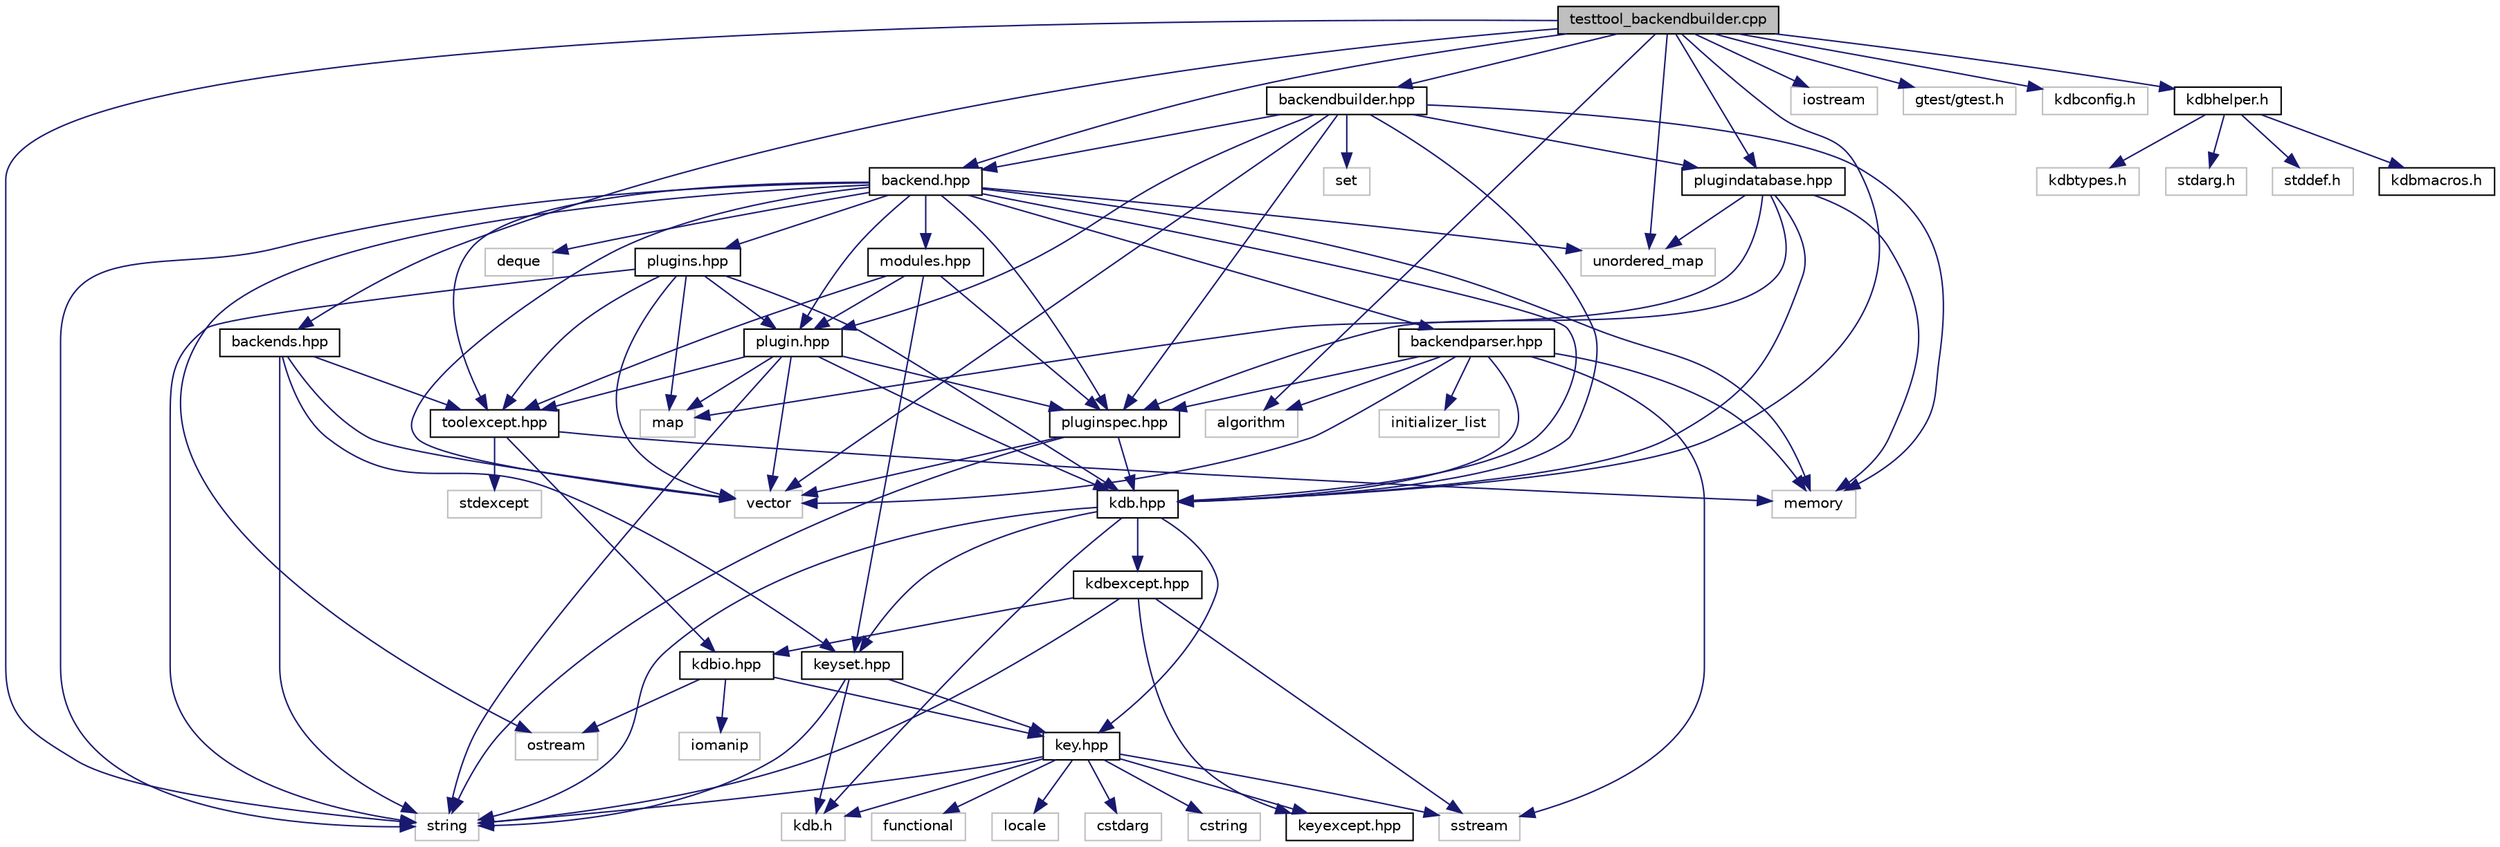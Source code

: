 digraph "testtool_backendbuilder.cpp"
{
 // LATEX_PDF_SIZE
  edge [fontname="Helvetica",fontsize="10",labelfontname="Helvetica",labelfontsize="10"];
  node [fontname="Helvetica",fontsize="10",shape=record];
  Node0 [label="testtool_backendbuilder.cpp",height=0.2,width=0.4,color="black", fillcolor="grey75", style="filled", fontcolor="black",tooltip="Tests for the Backend builder class."];
  Node0 -> Node1 [color="midnightblue",fontsize="10",style="solid"];
  Node1 [label="backendbuilder.hpp",height=0.2,width=0.4,color="black", fillcolor="white", style="filled",URL="$backendbuilder_8hpp.html",tooltip="Implements a way to build backends."];
  Node1 -> Node2 [color="midnightblue",fontsize="10",style="solid"];
  Node2 [label="memory",height=0.2,width=0.4,color="grey75", fillcolor="white", style="filled",tooltip=" "];
  Node1 -> Node3 [color="midnightblue",fontsize="10",style="solid"];
  Node3 [label="set",height=0.2,width=0.4,color="grey75", fillcolor="white", style="filled",tooltip=" "];
  Node1 -> Node4 [color="midnightblue",fontsize="10",style="solid"];
  Node4 [label="vector",height=0.2,width=0.4,color="grey75", fillcolor="white", style="filled",tooltip=" "];
  Node1 -> Node5 [color="midnightblue",fontsize="10",style="solid"];
  Node5 [label="kdb.hpp",height=0.2,width=0.4,color="black", fillcolor="white", style="filled",URL="$kdb_8hpp.html",tooltip=" "];
  Node5 -> Node6 [color="midnightblue",fontsize="10",style="solid"];
  Node6 [label="string",height=0.2,width=0.4,color="grey75", fillcolor="white", style="filled",tooltip=" "];
  Node5 -> Node7 [color="midnightblue",fontsize="10",style="solid"];
  Node7 [label="kdbexcept.hpp",height=0.2,width=0.4,color="black", fillcolor="white", style="filled",URL="$kdbexcept_8hpp.html",tooltip=" "];
  Node7 -> Node8 [color="midnightblue",fontsize="10",style="solid"];
  Node8 [label="keyexcept.hpp",height=0.2,width=0.4,color="black", fillcolor="white", style="filled",URL="$keyexcept_8hpp.html",tooltip=" "];
  Node7 -> Node9 [color="midnightblue",fontsize="10",style="solid"];
  Node9 [label="sstream",height=0.2,width=0.4,color="grey75", fillcolor="white", style="filled",tooltip=" "];
  Node7 -> Node6 [color="midnightblue",fontsize="10",style="solid"];
  Node7 -> Node10 [color="midnightblue",fontsize="10",style="solid"];
  Node10 [label="kdbio.hpp",height=0.2,width=0.4,color="black", fillcolor="white", style="filled",URL="$kdbio_8hpp.html",tooltip=" "];
  Node10 -> Node11 [color="midnightblue",fontsize="10",style="solid"];
  Node11 [label="key.hpp",height=0.2,width=0.4,color="black", fillcolor="white", style="filled",URL="$key_8hpp.html",tooltip=" "];
  Node11 -> Node12 [color="midnightblue",fontsize="10",style="solid"];
  Node12 [label="cstdarg",height=0.2,width=0.4,color="grey75", fillcolor="white", style="filled",tooltip=" "];
  Node11 -> Node13 [color="midnightblue",fontsize="10",style="solid"];
  Node13 [label="cstring",height=0.2,width=0.4,color="grey75", fillcolor="white", style="filled",tooltip=" "];
  Node11 -> Node14 [color="midnightblue",fontsize="10",style="solid"];
  Node14 [label="functional",height=0.2,width=0.4,color="grey75", fillcolor="white", style="filled",tooltip=" "];
  Node11 -> Node15 [color="midnightblue",fontsize="10",style="solid"];
  Node15 [label="locale",height=0.2,width=0.4,color="grey75", fillcolor="white", style="filled",tooltip=" "];
  Node11 -> Node9 [color="midnightblue",fontsize="10",style="solid"];
  Node11 -> Node6 [color="midnightblue",fontsize="10",style="solid"];
  Node11 -> Node8 [color="midnightblue",fontsize="10",style="solid"];
  Node11 -> Node16 [color="midnightblue",fontsize="10",style="solid"];
  Node16 [label="kdb.h",height=0.2,width=0.4,color="grey75", fillcolor="white", style="filled",tooltip=" "];
  Node10 -> Node17 [color="midnightblue",fontsize="10",style="solid"];
  Node17 [label="iomanip",height=0.2,width=0.4,color="grey75", fillcolor="white", style="filled",tooltip=" "];
  Node10 -> Node18 [color="midnightblue",fontsize="10",style="solid"];
  Node18 [label="ostream",height=0.2,width=0.4,color="grey75", fillcolor="white", style="filled",tooltip=" "];
  Node5 -> Node11 [color="midnightblue",fontsize="10",style="solid"];
  Node5 -> Node19 [color="midnightblue",fontsize="10",style="solid"];
  Node19 [label="keyset.hpp",height=0.2,width=0.4,color="black", fillcolor="white", style="filled",URL="$keyset_8hpp.html",tooltip=" "];
  Node19 -> Node6 [color="midnightblue",fontsize="10",style="solid"];
  Node19 -> Node11 [color="midnightblue",fontsize="10",style="solid"];
  Node19 -> Node16 [color="midnightblue",fontsize="10",style="solid"];
  Node5 -> Node16 [color="midnightblue",fontsize="10",style="solid"];
  Node1 -> Node20 [color="midnightblue",fontsize="10",style="solid"];
  Node20 [label="backend.hpp",height=0.2,width=0.4,color="black", fillcolor="white", style="filled",URL="$backend_8hpp.html",tooltip="Implements a way to deal with a backend."];
  Node20 -> Node21 [color="midnightblue",fontsize="10",style="solid"];
  Node21 [label="backendparser.hpp",height=0.2,width=0.4,color="black", fillcolor="white", style="filled",URL="$backendparser_8hpp.html",tooltip="Implements ways to parse backends."];
  Node21 -> Node22 [color="midnightblue",fontsize="10",style="solid"];
  Node22 [label="algorithm",height=0.2,width=0.4,color="grey75", fillcolor="white", style="filled",tooltip=" "];
  Node21 -> Node23 [color="midnightblue",fontsize="10",style="solid"];
  Node23 [label="initializer_list",height=0.2,width=0.4,color="grey75", fillcolor="white", style="filled",tooltip=" "];
  Node21 -> Node2 [color="midnightblue",fontsize="10",style="solid"];
  Node21 -> Node9 [color="midnightblue",fontsize="10",style="solid"];
  Node21 -> Node4 [color="midnightblue",fontsize="10",style="solid"];
  Node21 -> Node24 [color="midnightblue",fontsize="10",style="solid"];
  Node24 [label="pluginspec.hpp",height=0.2,width=0.4,color="black", fillcolor="white", style="filled",URL="$pluginspec_8hpp.html",tooltip="Interface to specify which plugin is meant."];
  Node24 -> Node6 [color="midnightblue",fontsize="10",style="solid"];
  Node24 -> Node4 [color="midnightblue",fontsize="10",style="solid"];
  Node24 -> Node5 [color="midnightblue",fontsize="10",style="solid"];
  Node21 -> Node5 [color="midnightblue",fontsize="10",style="solid"];
  Node20 -> Node25 [color="midnightblue",fontsize="10",style="solid"];
  Node25 [label="modules.hpp",height=0.2,width=0.4,color="black", fillcolor="white", style="filled",URL="$modules_8hpp.html",tooltip="Allows one to load plugins."];
  Node25 -> Node19 [color="midnightblue",fontsize="10",style="solid"];
  Node25 -> Node26 [color="midnightblue",fontsize="10",style="solid"];
  Node26 [label="plugin.hpp",height=0.2,width=0.4,color="black", fillcolor="white", style="filled",URL="$plugin_8hpp.html",tooltip="Header file of plugin."];
  Node26 -> Node5 [color="midnightblue",fontsize="10",style="solid"];
  Node26 -> Node24 [color="midnightblue",fontsize="10",style="solid"];
  Node26 -> Node27 [color="midnightblue",fontsize="10",style="solid"];
  Node27 [label="toolexcept.hpp",height=0.2,width=0.4,color="black", fillcolor="white", style="filled",URL="$toolexcept_8hpp.html",tooltip="Implementation of all exceptions elektratools library might throw."];
  Node27 -> Node2 [color="midnightblue",fontsize="10",style="solid"];
  Node27 -> Node28 [color="midnightblue",fontsize="10",style="solid"];
  Node28 [label="stdexcept",height=0.2,width=0.4,color="grey75", fillcolor="white", style="filled",tooltip=" "];
  Node27 -> Node10 [color="midnightblue",fontsize="10",style="solid"];
  Node26 -> Node29 [color="midnightblue",fontsize="10",style="solid"];
  Node29 [label="map",height=0.2,width=0.4,color="grey75", fillcolor="white", style="filled",tooltip=" "];
  Node26 -> Node6 [color="midnightblue",fontsize="10",style="solid"];
  Node26 -> Node4 [color="midnightblue",fontsize="10",style="solid"];
  Node25 -> Node24 [color="midnightblue",fontsize="10",style="solid"];
  Node25 -> Node27 [color="midnightblue",fontsize="10",style="solid"];
  Node20 -> Node26 [color="midnightblue",fontsize="10",style="solid"];
  Node20 -> Node30 [color="midnightblue",fontsize="10",style="solid"];
  Node30 [label="plugins.hpp",height=0.2,width=0.4,color="black", fillcolor="white", style="filled",URL="$plugins_8hpp.html",tooltip="Implementation of get/set and error plugins."];
  Node30 -> Node26 [color="midnightblue",fontsize="10",style="solid"];
  Node30 -> Node27 [color="midnightblue",fontsize="10",style="solid"];
  Node30 -> Node29 [color="midnightblue",fontsize="10",style="solid"];
  Node30 -> Node6 [color="midnightblue",fontsize="10",style="solid"];
  Node30 -> Node4 [color="midnightblue",fontsize="10",style="solid"];
  Node30 -> Node5 [color="midnightblue",fontsize="10",style="solid"];
  Node20 -> Node24 [color="midnightblue",fontsize="10",style="solid"];
  Node20 -> Node27 [color="midnightblue",fontsize="10",style="solid"];
  Node20 -> Node31 [color="midnightblue",fontsize="10",style="solid"];
  Node31 [label="deque",height=0.2,width=0.4,color="grey75", fillcolor="white", style="filled",tooltip=" "];
  Node20 -> Node2 [color="midnightblue",fontsize="10",style="solid"];
  Node20 -> Node18 [color="midnightblue",fontsize="10",style="solid"];
  Node20 -> Node6 [color="midnightblue",fontsize="10",style="solid"];
  Node20 -> Node32 [color="midnightblue",fontsize="10",style="solid"];
  Node32 [label="unordered_map",height=0.2,width=0.4,color="grey75", fillcolor="white", style="filled",tooltip=" "];
  Node20 -> Node4 [color="midnightblue",fontsize="10",style="solid"];
  Node20 -> Node5 [color="midnightblue",fontsize="10",style="solid"];
  Node1 -> Node26 [color="midnightblue",fontsize="10",style="solid"];
  Node1 -> Node33 [color="midnightblue",fontsize="10",style="solid"];
  Node33 [label="plugindatabase.hpp",height=0.2,width=0.4,color="black", fillcolor="white", style="filled",URL="$plugindatabase_8hpp.html",tooltip="Interface to all plugins."];
  Node33 -> Node29 [color="midnightblue",fontsize="10",style="solid"];
  Node33 -> Node2 [color="midnightblue",fontsize="10",style="solid"];
  Node33 -> Node32 [color="midnightblue",fontsize="10",style="solid"];
  Node33 -> Node5 [color="midnightblue",fontsize="10",style="solid"];
  Node33 -> Node24 [color="midnightblue",fontsize="10",style="solid"];
  Node1 -> Node24 [color="midnightblue",fontsize="10",style="solid"];
  Node0 -> Node20 [color="midnightblue",fontsize="10",style="solid"];
  Node0 -> Node34 [color="midnightblue",fontsize="10",style="solid"];
  Node34 [label="backends.hpp",height=0.2,width=0.4,color="black", fillcolor="white", style="filled",URL="$backends_8hpp.html",tooltip="Allows one to list all available backends."];
  Node34 -> Node6 [color="midnightblue",fontsize="10",style="solid"];
  Node34 -> Node4 [color="midnightblue",fontsize="10",style="solid"];
  Node34 -> Node19 [color="midnightblue",fontsize="10",style="solid"];
  Node34 -> Node27 [color="midnightblue",fontsize="10",style="solid"];
  Node0 -> Node33 [color="midnightblue",fontsize="10",style="solid"];
  Node0 -> Node22 [color="midnightblue",fontsize="10",style="solid"];
  Node0 -> Node35 [color="midnightblue",fontsize="10",style="solid"];
  Node35 [label="iostream",height=0.2,width=0.4,color="grey75", fillcolor="white", style="filled",tooltip=" "];
  Node0 -> Node6 [color="midnightblue",fontsize="10",style="solid"];
  Node0 -> Node32 [color="midnightblue",fontsize="10",style="solid"];
  Node0 -> Node36 [color="midnightblue",fontsize="10",style="solid"];
  Node36 [label="gtest/gtest.h",height=0.2,width=0.4,color="grey75", fillcolor="white", style="filled",tooltip=" "];
  Node0 -> Node5 [color="midnightblue",fontsize="10",style="solid"];
  Node0 -> Node37 [color="midnightblue",fontsize="10",style="solid"];
  Node37 [label="kdbconfig.h",height=0.2,width=0.4,color="grey75", fillcolor="white", style="filled",tooltip=" "];
  Node0 -> Node38 [color="midnightblue",fontsize="10",style="solid"];
  Node38 [label="kdbhelper.h",height=0.2,width=0.4,color="black", fillcolor="white", style="filled",URL="$kdbhelper_8h.html",tooltip="Helper for memory management."];
  Node38 -> Node39 [color="midnightblue",fontsize="10",style="solid"];
  Node39 [label="kdbmacros.h",height=0.2,width=0.4,color="black", fillcolor="white", style="filled",URL="$kdbmacros_8h.html",tooltip="Macros by Elektra."];
  Node38 -> Node40 [color="midnightblue",fontsize="10",style="solid"];
  Node40 [label="kdbtypes.h",height=0.2,width=0.4,color="grey75", fillcolor="white", style="filled",tooltip=" "];
  Node38 -> Node41 [color="midnightblue",fontsize="10",style="solid"];
  Node41 [label="stdarg.h",height=0.2,width=0.4,color="grey75", fillcolor="white", style="filled",tooltip=" "];
  Node38 -> Node42 [color="midnightblue",fontsize="10",style="solid"];
  Node42 [label="stddef.h",height=0.2,width=0.4,color="grey75", fillcolor="white", style="filled",tooltip=" "];
}
